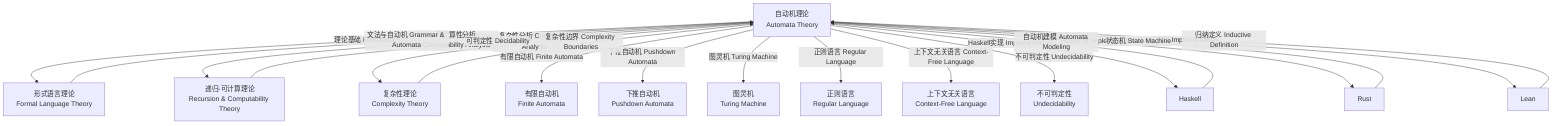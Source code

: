 graph TD
  A["自动机理论\nAutomata Theory"]
  B["形式语言理论\nFormal Language Theory"]
  C["递归-可计算理论\nRecursion & Computability Theory"]
  D["复杂性理论\nComplexity Theory"]
  E["Haskell"]
  F["Rust"]
  G["Lean"]
  H["有限自动机\nFinite Automata"]
  I["下推自动机\nPushdown Automata"]
  J["图灵机\nTuring Machine"]
  K["正则语言\nRegular Language"]
  L["上下文无关语言\nContext-Free Language"]
  M["不可判定性\nUndecidability"]

  A -- "理论基础 Foundation" --> B
  A -- "可计算性分析 Computability Analysis" --> C
  A -- "复杂性分析 Complexity Analysis" --> D
  A -- "有限自动机 Finite Automata" --> H
  A -- "下推自动机 Pushdown Automata" --> I
  A -- "图灵机 Turing Machine" --> J
  A -- "正则语言 Regular Language" --> K
  A -- "上下文无关语言 Context-Free Language" --> L
  A -- "不可判定性 Undecidability" --> M
  A -- "Haskell实现 Implementation" --> E
  A -- "Rust实现 Implementation" --> F
  A -- "Lean实现 Implementation" --> G
  B -- "文法与自动机 Grammar & Automata" --> A
  C -- "可判定性 Decidability" --> A
  D -- "复杂性边界 Complexity Boundaries" --> A
  E -- "自动机建模 Automata Modeling" --> A
  F -- "状态机 State Machine" --> A
  G -- "归纳定义 Inductive Definition" --> A